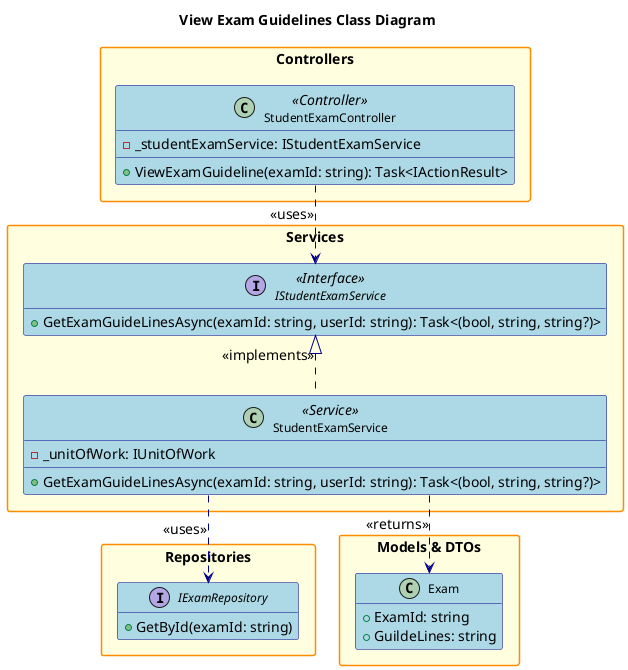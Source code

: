 @startuml
' Simplified View Exam Guidelines Class Diagram (theo code mới GetExamGuideLinesAsync)

hide empty members
skinparam packageStyle rectangle
skinparam linetype ortho
skinparam defaultFontSize 14
skinparam defaultFontName Arial
skinparam classFontSize 12
skinparam classFontName Arial
skinparam noteFontSize 11
skinparam noteFontName Arial

skinparam class {
    BackgroundColor LightBlue
    BorderColor DarkBlue
    ArrowColor DarkBlue
    FontSize 12
}

skinparam package {
    BackgroundColor LightYellow
    BorderColor DarkOrange
    FontSize 14
    FontStyle bold
}
skinparam interface {
    BackgroundColor LightGreen
    BorderColor DarkGreen
    FontSize 12
}

skinparam enum {
    BackgroundColor LightCyan
    BorderColor DarkCyan
    FontSize 12
}

title View Exam Guidelines Class Diagram

package "Controllers" {
    class StudentExamController <<Controller>> {
        - _studentExamService: IStudentExamService
        + ViewExamGuideline(examId: string): Task<IActionResult>
    }
}

package "Services" {
    interface IStudentExamService <<Interface>> {
        + GetExamGuideLinesAsync(examId: string, userId: string): Task<(bool, string, string?)>
    }
    class StudentExamService <<Service>> {
        - _unitOfWork: IUnitOfWork
        + GetExamGuideLinesAsync(examId: string, userId: string): Task<(bool, string, string?)>
    }
}

package "Repositories" {
    interface IExamRepository {
        + GetById(examId: string)
    }
}

package "Models & DTOs" {
    class Exam {
        + ExamId: string
        + GuildeLines: string
    }
}

' Relationships
StudentExamController ..> IStudentExamService : <<uses>>
IStudentExamService <|.. StudentExamService : <<implements>>
StudentExamService ..> IExamRepository : <<uses>>
StudentExamService ..> Exam : <<returns>>

@enduml